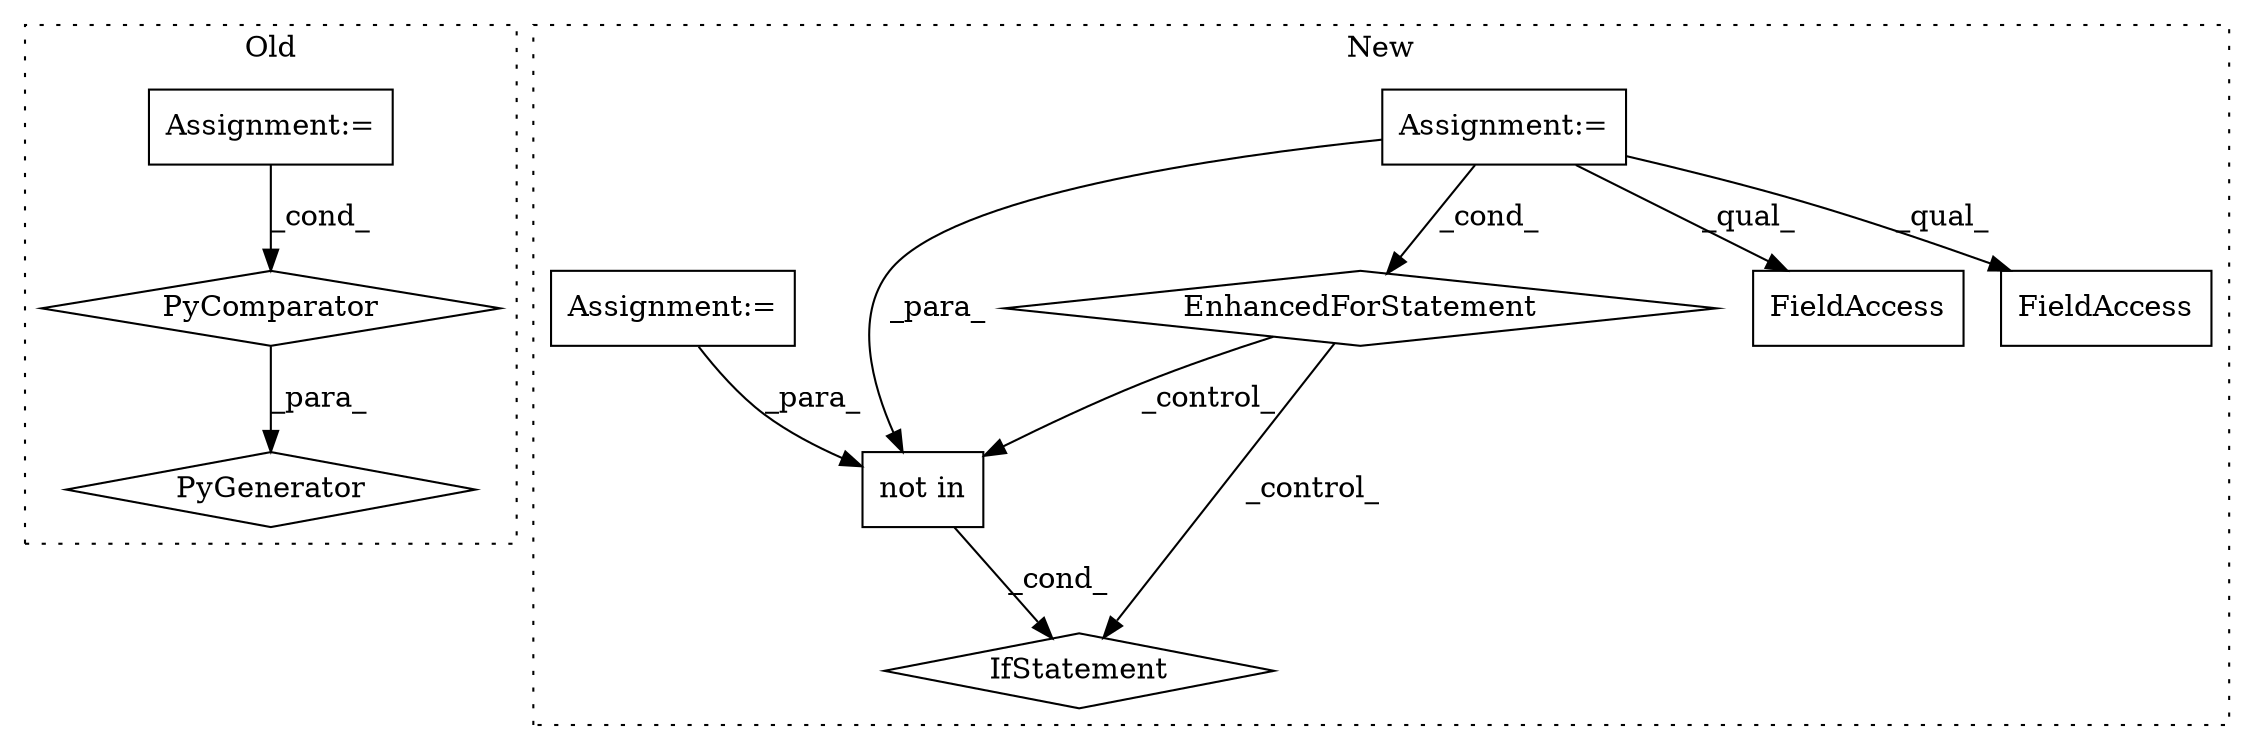 digraph G {
subgraph cluster0 {
1 [label="PyGenerator" a="107" s="652" l="171" shape="diamond"];
3 [label="Assignment:=" a="7" s="747" l="70" shape="box"];
4 [label="PyComparator" a="113" s="747" l="70" shape="diamond"];
label = "Old";
style="dotted";
}
subgraph cluster1 {
2 [label="not in" a="108" s="961" l="31" shape="box"];
5 [label="IfStatement" a="25" s="949,992" l="12,2" shape="diamond"];
6 [label="Assignment:=" a="7" s="755,843" l="53,2" shape="box"];
7 [label="EnhancedForStatement" a="70" s="755,843" l="53,2" shape="diamond"];
8 [label="Assignment:=" a="7" s="743" l="1" shape="box"];
9 [label="FieldAccess" a="22" s="1194" l="18" shape="box"];
10 [label="FieldAccess" a="22" s="1058" l="18" shape="box"];
label = "New";
style="dotted";
}
2 -> 5 [label="_cond_"];
3 -> 4 [label="_cond_"];
4 -> 1 [label="_para_"];
6 -> 7 [label="_cond_"];
6 -> 10 [label="_qual_"];
6 -> 2 [label="_para_"];
6 -> 9 [label="_qual_"];
7 -> 5 [label="_control_"];
7 -> 2 [label="_control_"];
8 -> 2 [label="_para_"];
}